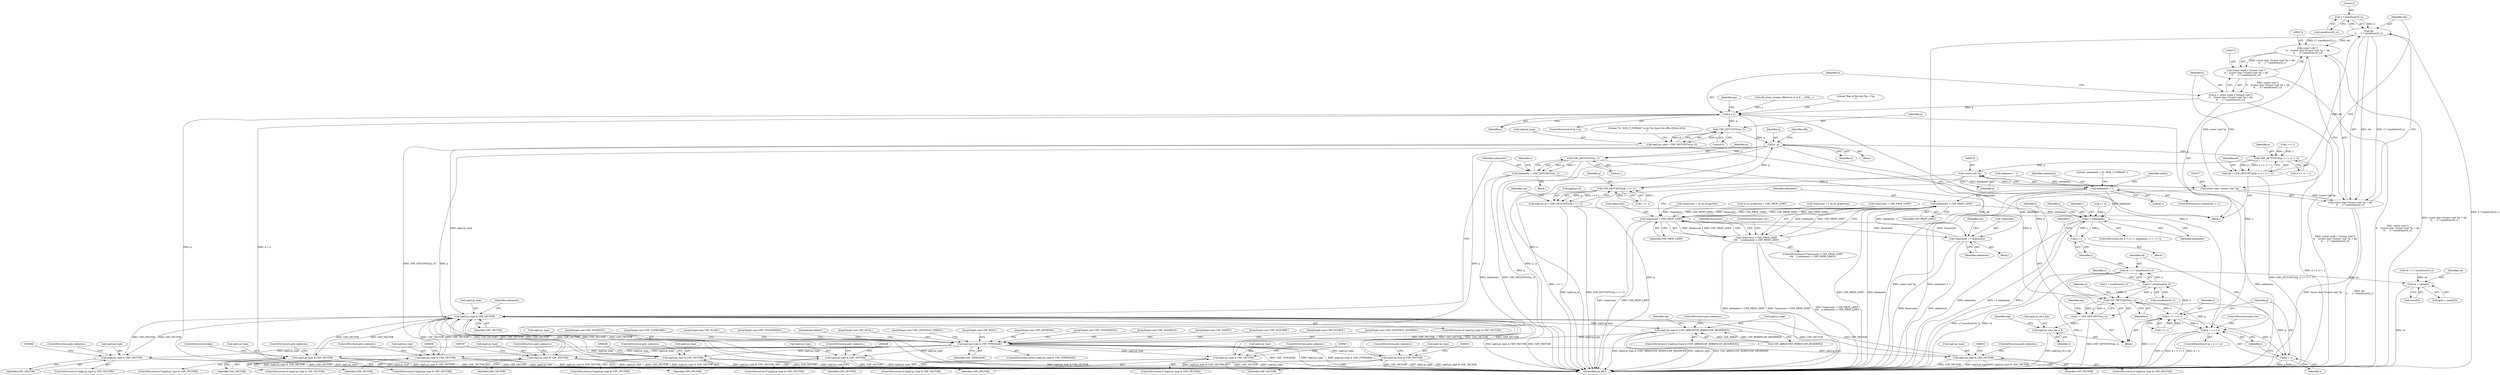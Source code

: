 digraph "0_file_f97486ef5dc3e8735440edc4fc8808c63e1a3ef0@API" {
"1000283" [label="(Call,2 * sizeof(uint32_t))"];
"1000281" [label="(Call,ofs\n\t\t    - 2 * sizeof(uint32_t))"];
"1000273" [label="(Call,(const void *)\n\t\t    ((const char *)(const void *)p + ofs\n\t\t    - 2 * sizeof(uint32_t)))"];
"1000271" [label="(Call,(const uint8_t *)(const void *)\n\t\t    ((const char *)(const void *)p + ofs\n\t\t    - 2 * sizeof(uint32_t)))"];
"1000269" [label="(Call,q = (const uint8_t *)(const void *)\n\t\t    ((const char *)(const void *)p + ofs\n\t\t    - 2 * sizeof(uint32_t)))"];
"1000288" [label="(Call,q > e)"];
"1000316" [label="(Call,CDF_GETUINT32(q, 0))"];
"1000310" [label="(Call,inp[i].pi_type = CDF_GETUINT32(q, 0))"];
"1000342" [label="(Call,inp[i].pi_type & CDF_VECTOR)"];
"1000373" [label="(Call,inp[i].pi_type & (CDF_ARRAY|CDF_BYREF|CDF_RESERVED))"];
"1000386" [label="(Call,inp[i].pi_type & CDF_TYPEMASK)"];
"1000399" [label="(Call,inp[i].pi_type & CDF_VECTOR)"];
"1000429" [label="(Call,inp[i].pi_type & CDF_VECTOR)"];
"1000462" [label="(Call,inp[i].pi_type & CDF_VECTOR)"];
"1000492" [label="(Call,inp[i].pi_type & CDF_VECTOR)"];
"1000524" [label="(Call,inp[i].pi_type & CDF_VECTOR)"];
"1000556" [label="(Call,inp[i].pi_type & CDF_VECTOR)"];
"1000597" [label="(Call,inp[i].pi_type & CDF_VECTOR)"];
"1000778" [label="(Call,inp[i].pi_type & CDF_VECTOR)"];
"1000810" [label="(Call,inp[i].pi_type & CDF_VECTOR)"];
"1000337" [label="(Call,q - p)"];
"1000262" [label="(Call,CDF_GETUINT32(p, (i << 1) + 1))"];
"1000260" [label="(Call,ofs = CDF_GETUINT32(p, (i << 1) + 1))"];
"1000278" [label="(Call,(const void *)p)"];
"1000276" [label="(Call,(const char *)(const void *)p)"];
"1000275" [label="(Call,(const char *)(const void *)p + ofs\n\t\t    - 2 * sizeof(uint32_t))"];
"1000305" [label="(Call,CDF_GETUINT32(p, i << 1))"];
"1000299" [label="(Call,inp[i].pi_id = CDF_GETUINT32(p, i << 1))"];
"1000352" [label="(Call,CDF_GETUINT32(q, 1))"];
"1000350" [label="(Call,nelements = CDF_GETUINT32(q, 1))"];
"1000641" [label="(Call,nelements > 1)"];
"1000658" [label="(Call,nelements > CDF_PROP_LIMIT)"];
"1000654" [label="(Call,*maxcount > CDF_PROP_LIMIT)"];
"1000653" [label="(Call,*maxcount > CDF_PROP_LIMIT\n\t\t\t\t    || nelements > CDF_PROP_LIMIT)"];
"1000662" [label="(Call,*maxcount += nelements)"];
"1000689" [label="(Call,j < nelements)"];
"1000693" [label="(Call,j++)"];
"1000701" [label="(Call,CDF_GETUINT32(q, o))"];
"1000699" [label="(Call,l = CDF_GETUINT32(q, o))"];
"1000704" [label="(Call,inp[i].pi_str.s_len = l)"];
"1000755" [label="(Call,o += l >> 1)"];
"1000761" [label="(Call,q + o >= e)"];
"1000762" [label="(Call,q + o)"];
"1000769" [label="(Call,o * sizeof(uint32_t))"];
"1000767" [label="(Call,o4 = o * sizeof(uint32_t))"];
"1000728" [label="(Call,o4 + sizeof(l))"];
"1000643" [label="(Literal,1)"];
"1000705" [label="(Call,inp[i].pi_str.s_len)"];
"1000177" [label="(Call,sh.sh_properties > CDF_PROP_LIMIT)"];
"1000596" [label="(ControlStructure,if (inp[i].pi_type & CDF_VECTOR))"];
"1000810" [label="(Call,inp[i].pi_type & CDF_VECTOR)"];
"1000764" [label="(Identifier,o)"];
"1000808" [label="(JumpTarget,case CDF_CLIPBOARD:)"];
"1000269" [label="(Call,q = (const uint8_t *)(const void *)\n\t\t    ((const char *)(const void *)p + ofs\n\t\t    - 2 * sizeof(uint32_t)))"];
"1000498" [label="(Identifier,CDF_VECTOR)"];
"1000603" [label="(Identifier,CDF_VECTOR)"];
"1000762" [label="(Call,q + o)"];
"1000769" [label="(Call,o * sizeof(uint32_t))"];
"1000435" [label="(Identifier,CDF_VECTOR)"];
"1000321" [label="(Literal,\"%\" SIZE_T_FORMAT \"u) id=%x type=%x offs=0x%tx,0x%x\n\")"];
"1000809" [label="(ControlStructure,if (inp[i].pi_type & CDF_VECTOR))"];
"1000660" [label="(Identifier,CDF_PROP_LIMIT)"];
"1000763" [label="(Identifier,q)"];
"1000284" [label="(Literal,2)"];
"1000756" [label="(Identifier,o)"];
"1000554" [label="(JumpTarget,case CDF_FLOAT:)"];
"1000728" [label="(Call,o4 + sizeof(l))"];
"1000659" [label="(Identifier,nelements)"];
"1000761" [label="(Call,q + o >= e)"];
"1000839" [label="(MethodReturn,RET)"];
"1000262" [label="(Call,CDF_GETUINT32(p, (i << 1) + 1))"];
"1000348" [label="(Identifier,CDF_VECTOR)"];
"1000283" [label="(Call,2 * sizeof(uint32_t))"];
"1000524" [label="(Call,inp[i].pi_type & CDF_VECTOR)"];
"1000491" [label="(ControlStructure,if (inp[i].pi_type & CDF_VECTOR))"];
"1000690" [label="(Identifier,j)"];
"1000463" [label="(Call,inp[i].pi_type)"];
"1000499" [label="(ControlStructure,goto unknown;)"];
"1000522" [label="(JumpTarget,case CDF_UNSIGNED64:)"];
"1000278" [label="(Call,(const void *)p)"];
"1000767" [label="(Call,o4 = o * sizeof(uint32_t))"];
"1000661" [label="(ControlStructure,goto out;)"];
"1000289" [label="(Identifier,q)"];
"1000641" [label="(Call,nelements > 1)"];
"1000771" [label="(Call,sizeof(uint32_t))"];
"1000768" [label="(Identifier,o4)"];
"1000305" [label="(Call,CDF_GETUINT32(p, i << 1))"];
"1000777" [label="(ControlStructure,if (inp[i].pi_type & CDF_VECTOR))"];
"1000337" [label="(Call,q - p)"];
"1000730" [label="(Call,sizeof(l))"];
"1000317" [label="(Identifier,q)"];
"1000604" [label="(ControlStructure,goto unknown;)"];
"1000356" [label="(Identifier,o)"];
"1000760" [label="(ControlStructure,if (q + o >= e))"];
"1000530" [label="(Identifier,CDF_VECTOR)"];
"1000271" [label="(Call,(const uint8_t *)(const void *)\n\t\t    ((const char *)(const void *)p + ofs\n\t\t    - 2 * sizeof(uint32_t)))"];
"1000316" [label="(Call,CDF_GETUINT32(q, 0))"];
"1000311" [label="(Call,inp[i].pi_type)"];
"1000343" [label="(Call,inp[i].pi_type)"];
"1000819" [label="(JumpTarget,default:)"];
"1000275" [label="(Call,(const char *)(const void *)p + ofs\n\t\t    - 2 * sizeof(uint32_t))"];
"1000394" [label="(JumpTarget,case CDF_NULL:)"];
"1000310" [label="(Call,inp[i].pi_type = CDF_GETUINT32(q, 0))"];
"1000280" [label="(Identifier,p)"];
"1000665" [label="(Identifier,nelements)"];
"1000755" [label="(Call,o += l >> 1)"];
"1000757" [label="(Call,l >> 1)"];
"1000712" [label="(Identifier,l)"];
"1000398" [label="(ControlStructure,if (inp[i].pi_type & CDF_VECTOR))"];
"1000642" [label="(Identifier,nelements)"];
"1000703" [label="(Identifier,o)"];
"1000638" [label="(JumpTarget,case CDF_LENGTH32_STRING:)"];
"1000313" [label="(Identifier,inp)"];
"1000766" [label="(ControlStructure,goto out;)"];
"1000203" [label="(Call,*maxcount += sh.sh_properties)"];
"1000352" [label="(Call,CDF_GETUINT32(q, 1))"];
"1000287" [label="(ControlStructure,if (q > e))"];
"1000555" [label="(ControlStructure,if (inp[i].pi_type & CDF_VECTOR))"];
"1000429" [label="(Call,inp[i].pi_type & CDF_VECTOR)"];
"1000264" [label="(Call,(i << 1) + 1)"];
"1000692" [label="(Block,)"];
"1000462" [label="(Call,inp[i].pi_type & CDF_VECTOR)"];
"1000459" [label="(JumpTarget,case CDF_BOOL:)"];
"1000261" [label="(Identifier,ofs)"];
"1000469" [label="(ControlStructure,goto unknown;)"];
"1000406" [label="(ControlStructure,goto unknown;)"];
"1000818" [label="(ControlStructure,break;)"];
"1000302" [label="(Identifier,inp)"];
"1000490" [label="(JumpTarget,case CDF_SIGNED64:)"];
"1000644" [label="(Block,)"];
"1000770" [label="(Identifier,o)"];
"1000774" [label="(Identifier,i)"];
"1000784" [label="(Identifier,CDF_VECTOR)"];
"1000430" [label="(Call,inp[i].pi_type)"];
"1000285" [label="(Call,sizeof(uint32_t))"];
"1000238" [label="(Call,cdf_check_stream_offset(sst, h, e, 0, __LINE__))"];
"1000708" [label="(Identifier,inp)"];
"1000460" [label="(JumpTarget,case CDF_UNSIGNED32:)"];
"1000779" [label="(Call,inp[i].pi_type)"];
"1000389" [label="(Identifier,inp)"];
"1000392" [label="(Identifier,CDF_TYPEMASK)"];
"1000260" [label="(Call,ofs = CDF_GETUINT32(p, (i << 1) + 1))"];
"1000273" [label="(Call,(const void *)\n\t\t    ((const char *)(const void *)p + ofs\n\t\t    - 2 * sizeof(uint32_t)))"];
"1000397" [label="(JumpTarget,case CDF_SIGNED16:)"];
"1000689" [label="(Call,j < nelements)"];
"1000288" [label="(Call,q > e)"];
"1000686" [label="(Call,j = 0)"];
"1000395" [label="(JumpTarget,case CDF_EMPTY:)"];
"1000307" [label="(Call,i << 1)"];
"1000318" [label="(Literal,0)"];
"1000683" [label="(Literal,\"nelements = %\" SIZE_T_FORMAT \"u\n\")"];
"1000563" [label="(ControlStructure,goto unknown;)"];
"1000658" [label="(Call,nelements > CDF_PROP_LIMIT)"];
"1000662" [label="(Call,*maxcount += nelements)"];
"1000693" [label="(Call,j++)"];
"1000270" [label="(Identifier,q)"];
"1000493" [label="(Call,inp[i].pi_type)"];
"1000647" [label="(Identifier,nelem)"];
"1000385" [label="(ControlStructure,switch (inp[i].pi_type & CDF_TYPEMASK))"];
"1000198" [label="(Call,*maxcount > CDF_PROP_LIMIT)"];
"1000657" [label="(Identifier,CDF_PROP_LIMIT)"];
"1000776" [label="(JumpTarget,case CDF_FILETIME:)"];
"1000379" [label="(Call,CDF_ARRAY|CDF_BYREF|CDF_RESERVED)"];
"1000400" [label="(Call,inp[i].pi_type)"];
"1000306" [label="(Identifier,p)"];
"1000664" [label="(Identifier,maxcount)"];
"1000595" [label="(JumpTarget,case CDF_DOUBLE:)"];
"1000704" [label="(Call,inp[i].pi_str.s_len = l)"];
"1000366" [label="(Call,o4 = o * sizeof(uint32_t))"];
"1000785" [label="(ControlStructure,goto unknown;)"];
"1000652" [label="(ControlStructure,if (*maxcount > CDF_PROP_LIMIT\n\t\t\t\t    || nelements > CDF_PROP_LIMIT))"];
"1000668" [label="(Identifier,inp)"];
"1000339" [label="(Identifier,p)"];
"1000640" [label="(ControlStructure,if (nelements > 1))"];
"1000523" [label="(ControlStructure,if (inp[i].pi_type & CDF_VECTOR))"];
"1000368" [label="(Call,o * sizeof(uint32_t))"];
"1000717" [label="(Identifier,inp)"];
"1000492" [label="(Call,inp[i].pi_type & CDF_VECTOR)"];
"1000778" [label="(Call,inp[i].pi_type & CDF_VECTOR)"];
"1000351" [label="(Identifier,nelements)"];
"1000265" [label="(Call,i << 1)"];
"1000556" [label="(Call,inp[i].pi_type & CDF_VECTOR)"];
"1000360" [label="(Call,nelements = 1)"];
"1000341" [label="(ControlStructure,if (inp[i].pi_type & CDF_VECTOR))"];
"1000384" [label="(ControlStructure,goto unknown;)"];
"1000350" [label="(Call,nelements = CDF_GETUINT32(q, 1))"];
"1000697" [label="(Block,)"];
"1000639" [label="(JumpTarget,case CDF_LENGTH32_WSTRING:)"];
"1000399" [label="(Call,inp[i].pi_type & CDF_VECTOR)"];
"1000258" [label="(Block,)"];
"1000290" [label="(Identifier,e)"];
"1000701" [label="(Call,CDF_GETUINT32(q, o))"];
"1000349" [label="(Block,)"];
"1000300" [label="(Call,inp[i].pi_id)"];
"1000653" [label="(Call,*maxcount > CDF_PROP_LIMIT\n\t\t\t\t    || nelements > CDF_PROP_LIMIT)"];
"1000531" [label="(ControlStructure,goto unknown;)"];
"1000281" [label="(Call,ofs\n\t\t    - 2 * sizeof(uint32_t))"];
"1000729" [label="(Identifier,o4)"];
"1000655" [label="(Call,*maxcount)"];
"1000428" [label="(ControlStructure,if (inp[i].pi_type & CDF_VECTOR))"];
"1000276" [label="(Call,(const char *)(const void *)p)"];
"1000597" [label="(Call,inp[i].pi_type & CDF_VECTOR)"];
"1000299" [label="(Call,inp[i].pi_id = CDF_GETUINT32(p, i << 1))"];
"1000373" [label="(Call,inp[i].pi_type & (CDF_ARRAY|CDF_BYREF|CDF_RESERVED))"];
"1000726" [label="(Call,q[o4 + sizeof(l)])"];
"1000436" [label="(ControlStructure,goto unknown;)"];
"1000525" [label="(Call,inp[i].pi_type)"];
"1000598" [label="(Call,inp[i].pi_type)"];
"1000685" [label="(ControlStructure,for (j = 0; j < nelements; j++, i++))"];
"1000263" [label="(Identifier,p)"];
"1000562" [label="(Identifier,CDF_VECTOR)"];
"1000654" [label="(Call,*maxcount > CDF_PROP_LIMIT)"];
"1000387" [label="(Call,inp[i].pi_type)"];
"1000336" [label="(Block,)"];
"1000386" [label="(Call,inp[i].pi_type & CDF_TYPEMASK)"];
"1000765" [label="(Identifier,e)"];
"1000361" [label="(Identifier,nelements)"];
"1000461" [label="(ControlStructure,if (inp[i].pi_type & CDF_VECTOR))"];
"1000354" [label="(Literal,1)"];
"1000294" [label="(Literal,\"Ran of the end %p > %p\n\")"];
"1000427" [label="(JumpTarget,case CDF_SIGNED32:)"];
"1000468" [label="(Identifier,CDF_VECTOR)"];
"1000811" [label="(Call,inp[i].pi_type)"];
"1000342" [label="(Call,inp[i].pi_type & CDF_VECTOR)"];
"1000338" [label="(Identifier,q)"];
"1000557" [label="(Call,inp[i].pi_type)"];
"1000816" [label="(Identifier,CDF_VECTOR)"];
"1000663" [label="(Call,*maxcount)"];
"1000372" [label="(ControlStructure,if (inp[i].pi_type & (CDF_ARRAY|CDF_BYREF|CDF_RESERVED)))"];
"1000374" [label="(Call,inp[i].pi_type)"];
"1000691" [label="(Identifier,nelements)"];
"1000817" [label="(ControlStructure,goto unknown;)"];
"1000340" [label="(Identifier,offs)"];
"1000700" [label="(Identifier,l)"];
"1000694" [label="(Identifier,j)"];
"1000282" [label="(Identifier,ofs)"];
"1000353" [label="(Identifier,q)"];
"1000699" [label="(Call,l = CDF_GETUINT32(q, o))"];
"1000405" [label="(Identifier,CDF_VECTOR)"];
"1000696" [label="(Identifier,i)"];
"1000702" [label="(Identifier,q)"];
"1000211" [label="(Call,*maxcount = sh.sh_properties)"];
"1000283" -> "1000281"  [label="AST: "];
"1000283" -> "1000285"  [label="CFG: "];
"1000284" -> "1000283"  [label="AST: "];
"1000285" -> "1000283"  [label="AST: "];
"1000281" -> "1000283"  [label="CFG: "];
"1000283" -> "1000281"  [label="DDG: 2"];
"1000281" -> "1000275"  [label="AST: "];
"1000282" -> "1000281"  [label="AST: "];
"1000275" -> "1000281"  [label="CFG: "];
"1000281" -> "1000839"  [label="DDG: ofs"];
"1000281" -> "1000839"  [label="DDG: 2 * sizeof(uint32_t)"];
"1000281" -> "1000273"  [label="DDG: ofs"];
"1000281" -> "1000273"  [label="DDG: 2 * sizeof(uint32_t)"];
"1000281" -> "1000275"  [label="DDG: ofs"];
"1000281" -> "1000275"  [label="DDG: 2 * sizeof(uint32_t)"];
"1000260" -> "1000281"  [label="DDG: ofs"];
"1000273" -> "1000271"  [label="AST: "];
"1000273" -> "1000275"  [label="CFG: "];
"1000274" -> "1000273"  [label="AST: "];
"1000275" -> "1000273"  [label="AST: "];
"1000271" -> "1000273"  [label="CFG: "];
"1000273" -> "1000839"  [label="DDG: (const char *)(const void *)p + ofs\n\t\t    - 2 * sizeof(uint32_t)"];
"1000273" -> "1000271"  [label="DDG: (const char *)(const void *)p + ofs\n\t\t    - 2 * sizeof(uint32_t)"];
"1000276" -> "1000273"  [label="DDG: (const void *)p"];
"1000271" -> "1000269"  [label="AST: "];
"1000272" -> "1000271"  [label="AST: "];
"1000269" -> "1000271"  [label="CFG: "];
"1000271" -> "1000839"  [label="DDG: (const void *)\n\t\t    ((const char *)(const void *)p + ofs\n\t\t    - 2 * sizeof(uint32_t))"];
"1000271" -> "1000269"  [label="DDG: (const void *)\n\t\t    ((const char *)(const void *)p + ofs\n\t\t    - 2 * sizeof(uint32_t))"];
"1000269" -> "1000258"  [label="AST: "];
"1000270" -> "1000269"  [label="AST: "];
"1000289" -> "1000269"  [label="CFG: "];
"1000269" -> "1000839"  [label="DDG: (const uint8_t *)(const void *)\n\t\t    ((const char *)(const void *)p + ofs\n\t\t    - 2 * sizeof(uint32_t))"];
"1000269" -> "1000288"  [label="DDG: q"];
"1000288" -> "1000287"  [label="AST: "];
"1000288" -> "1000290"  [label="CFG: "];
"1000289" -> "1000288"  [label="AST: "];
"1000290" -> "1000288"  [label="AST: "];
"1000294" -> "1000288"  [label="CFG: "];
"1000302" -> "1000288"  [label="CFG: "];
"1000288" -> "1000839"  [label="DDG: e"];
"1000288" -> "1000839"  [label="DDG: q"];
"1000288" -> "1000839"  [label="DDG: q > e"];
"1000761" -> "1000288"  [label="DDG: e"];
"1000238" -> "1000288"  [label="DDG: e"];
"1000288" -> "1000316"  [label="DDG: q"];
"1000288" -> "1000761"  [label="DDG: e"];
"1000316" -> "1000310"  [label="AST: "];
"1000316" -> "1000318"  [label="CFG: "];
"1000317" -> "1000316"  [label="AST: "];
"1000318" -> "1000316"  [label="AST: "];
"1000310" -> "1000316"  [label="CFG: "];
"1000316" -> "1000310"  [label="DDG: q"];
"1000316" -> "1000310"  [label="DDG: 0"];
"1000316" -> "1000337"  [label="DDG: q"];
"1000310" -> "1000258"  [label="AST: "];
"1000311" -> "1000310"  [label="AST: "];
"1000321" -> "1000310"  [label="CFG: "];
"1000310" -> "1000839"  [label="DDG: CDF_GETUINT32(q, 0)"];
"1000310" -> "1000342"  [label="DDG: inp[i].pi_type"];
"1000342" -> "1000341"  [label="AST: "];
"1000342" -> "1000348"  [label="CFG: "];
"1000343" -> "1000342"  [label="AST: "];
"1000348" -> "1000342"  [label="AST: "];
"1000351" -> "1000342"  [label="CFG: "];
"1000361" -> "1000342"  [label="CFG: "];
"1000342" -> "1000839"  [label="DDG: CDF_VECTOR"];
"1000342" -> "1000839"  [label="DDG: inp[i].pi_type & CDF_VECTOR"];
"1000810" -> "1000342"  [label="DDG: CDF_VECTOR"];
"1000399" -> "1000342"  [label="DDG: CDF_VECTOR"];
"1000556" -> "1000342"  [label="DDG: CDF_VECTOR"];
"1000492" -> "1000342"  [label="DDG: CDF_VECTOR"];
"1000462" -> "1000342"  [label="DDG: CDF_VECTOR"];
"1000778" -> "1000342"  [label="DDG: CDF_VECTOR"];
"1000524" -> "1000342"  [label="DDG: CDF_VECTOR"];
"1000429" -> "1000342"  [label="DDG: CDF_VECTOR"];
"1000597" -> "1000342"  [label="DDG: CDF_VECTOR"];
"1000342" -> "1000373"  [label="DDG: inp[i].pi_type"];
"1000342" -> "1000399"  [label="DDG: CDF_VECTOR"];
"1000342" -> "1000429"  [label="DDG: CDF_VECTOR"];
"1000342" -> "1000462"  [label="DDG: CDF_VECTOR"];
"1000342" -> "1000492"  [label="DDG: CDF_VECTOR"];
"1000342" -> "1000524"  [label="DDG: CDF_VECTOR"];
"1000342" -> "1000556"  [label="DDG: CDF_VECTOR"];
"1000342" -> "1000597"  [label="DDG: CDF_VECTOR"];
"1000342" -> "1000778"  [label="DDG: CDF_VECTOR"];
"1000342" -> "1000810"  [label="DDG: CDF_VECTOR"];
"1000373" -> "1000372"  [label="AST: "];
"1000373" -> "1000379"  [label="CFG: "];
"1000374" -> "1000373"  [label="AST: "];
"1000379" -> "1000373"  [label="AST: "];
"1000384" -> "1000373"  [label="CFG: "];
"1000389" -> "1000373"  [label="CFG: "];
"1000373" -> "1000839"  [label="DDG: CDF_ARRAY|CDF_BYREF|CDF_RESERVED"];
"1000373" -> "1000839"  [label="DDG: inp[i].pi_type & (CDF_ARRAY|CDF_BYREF|CDF_RESERVED)"];
"1000373" -> "1000839"  [label="DDG: inp[i].pi_type"];
"1000379" -> "1000373"  [label="DDG: CDF_ARRAY"];
"1000379" -> "1000373"  [label="DDG: CDF_BYREF|CDF_RESERVED"];
"1000373" -> "1000386"  [label="DDG: inp[i].pi_type"];
"1000386" -> "1000385"  [label="AST: "];
"1000386" -> "1000392"  [label="CFG: "];
"1000387" -> "1000386"  [label="AST: "];
"1000392" -> "1000386"  [label="AST: "];
"1000394" -> "1000386"  [label="CFG: "];
"1000395" -> "1000386"  [label="CFG: "];
"1000397" -> "1000386"  [label="CFG: "];
"1000427" -> "1000386"  [label="CFG: "];
"1000459" -> "1000386"  [label="CFG: "];
"1000460" -> "1000386"  [label="CFG: "];
"1000490" -> "1000386"  [label="CFG: "];
"1000522" -> "1000386"  [label="CFG: "];
"1000554" -> "1000386"  [label="CFG: "];
"1000595" -> "1000386"  [label="CFG: "];
"1000638" -> "1000386"  [label="CFG: "];
"1000639" -> "1000386"  [label="CFG: "];
"1000776" -> "1000386"  [label="CFG: "];
"1000808" -> "1000386"  [label="CFG: "];
"1000819" -> "1000386"  [label="CFG: "];
"1000386" -> "1000839"  [label="DDG: CDF_TYPEMASK"];
"1000386" -> "1000839"  [label="DDG: inp[i].pi_type"];
"1000386" -> "1000839"  [label="DDG: inp[i].pi_type & CDF_TYPEMASK"];
"1000386" -> "1000399"  [label="DDG: inp[i].pi_type"];
"1000386" -> "1000429"  [label="DDG: inp[i].pi_type"];
"1000386" -> "1000462"  [label="DDG: inp[i].pi_type"];
"1000386" -> "1000492"  [label="DDG: inp[i].pi_type"];
"1000386" -> "1000524"  [label="DDG: inp[i].pi_type"];
"1000386" -> "1000556"  [label="DDG: inp[i].pi_type"];
"1000386" -> "1000597"  [label="DDG: inp[i].pi_type"];
"1000386" -> "1000778"  [label="DDG: inp[i].pi_type"];
"1000386" -> "1000810"  [label="DDG: inp[i].pi_type"];
"1000399" -> "1000398"  [label="AST: "];
"1000399" -> "1000405"  [label="CFG: "];
"1000400" -> "1000399"  [label="AST: "];
"1000405" -> "1000399"  [label="AST: "];
"1000406" -> "1000399"  [label="CFG: "];
"1000408" -> "1000399"  [label="CFG: "];
"1000399" -> "1000839"  [label="DDG: CDF_VECTOR"];
"1000399" -> "1000839"  [label="DDG: inp[i].pi_type"];
"1000399" -> "1000839"  [label="DDG: inp[i].pi_type & CDF_VECTOR"];
"1000429" -> "1000428"  [label="AST: "];
"1000429" -> "1000435"  [label="CFG: "];
"1000430" -> "1000429"  [label="AST: "];
"1000435" -> "1000429"  [label="AST: "];
"1000436" -> "1000429"  [label="CFG: "];
"1000438" -> "1000429"  [label="CFG: "];
"1000429" -> "1000839"  [label="DDG: CDF_VECTOR"];
"1000429" -> "1000839"  [label="DDG: inp[i].pi_type"];
"1000429" -> "1000839"  [label="DDG: inp[i].pi_type & CDF_VECTOR"];
"1000462" -> "1000461"  [label="AST: "];
"1000462" -> "1000468"  [label="CFG: "];
"1000463" -> "1000462"  [label="AST: "];
"1000468" -> "1000462"  [label="AST: "];
"1000469" -> "1000462"  [label="CFG: "];
"1000471" -> "1000462"  [label="CFG: "];
"1000462" -> "1000839"  [label="DDG: CDF_VECTOR"];
"1000462" -> "1000839"  [label="DDG: inp[i].pi_type"];
"1000462" -> "1000839"  [label="DDG: inp[i].pi_type & CDF_VECTOR"];
"1000492" -> "1000491"  [label="AST: "];
"1000492" -> "1000498"  [label="CFG: "];
"1000493" -> "1000492"  [label="AST: "];
"1000498" -> "1000492"  [label="AST: "];
"1000499" -> "1000492"  [label="CFG: "];
"1000501" -> "1000492"  [label="CFG: "];
"1000492" -> "1000839"  [label="DDG: CDF_VECTOR"];
"1000492" -> "1000839"  [label="DDG: inp[i].pi_type"];
"1000492" -> "1000839"  [label="DDG: inp[i].pi_type & CDF_VECTOR"];
"1000524" -> "1000523"  [label="AST: "];
"1000524" -> "1000530"  [label="CFG: "];
"1000525" -> "1000524"  [label="AST: "];
"1000530" -> "1000524"  [label="AST: "];
"1000531" -> "1000524"  [label="CFG: "];
"1000533" -> "1000524"  [label="CFG: "];
"1000524" -> "1000839"  [label="DDG: inp[i].pi_type"];
"1000524" -> "1000839"  [label="DDG: inp[i].pi_type & CDF_VECTOR"];
"1000524" -> "1000839"  [label="DDG: CDF_VECTOR"];
"1000556" -> "1000555"  [label="AST: "];
"1000556" -> "1000562"  [label="CFG: "];
"1000557" -> "1000556"  [label="AST: "];
"1000562" -> "1000556"  [label="AST: "];
"1000563" -> "1000556"  [label="CFG: "];
"1000565" -> "1000556"  [label="CFG: "];
"1000556" -> "1000839"  [label="DDG: CDF_VECTOR"];
"1000556" -> "1000839"  [label="DDG: inp[i].pi_type"];
"1000556" -> "1000839"  [label="DDG: inp[i].pi_type & CDF_VECTOR"];
"1000597" -> "1000596"  [label="AST: "];
"1000597" -> "1000603"  [label="CFG: "];
"1000598" -> "1000597"  [label="AST: "];
"1000603" -> "1000597"  [label="AST: "];
"1000604" -> "1000597"  [label="CFG: "];
"1000606" -> "1000597"  [label="CFG: "];
"1000597" -> "1000839"  [label="DDG: inp[i].pi_type"];
"1000597" -> "1000839"  [label="DDG: inp[i].pi_type & CDF_VECTOR"];
"1000597" -> "1000839"  [label="DDG: CDF_VECTOR"];
"1000778" -> "1000777"  [label="AST: "];
"1000778" -> "1000784"  [label="CFG: "];
"1000779" -> "1000778"  [label="AST: "];
"1000784" -> "1000778"  [label="AST: "];
"1000785" -> "1000778"  [label="CFG: "];
"1000787" -> "1000778"  [label="CFG: "];
"1000778" -> "1000839"  [label="DDG: CDF_VECTOR"];
"1000778" -> "1000839"  [label="DDG: inp[i].pi_type & CDF_VECTOR"];
"1000778" -> "1000839"  [label="DDG: inp[i].pi_type"];
"1000810" -> "1000809"  [label="AST: "];
"1000810" -> "1000816"  [label="CFG: "];
"1000811" -> "1000810"  [label="AST: "];
"1000816" -> "1000810"  [label="AST: "];
"1000817" -> "1000810"  [label="CFG: "];
"1000818" -> "1000810"  [label="CFG: "];
"1000810" -> "1000839"  [label="DDG: inp[i].pi_type & CDF_VECTOR"];
"1000810" -> "1000839"  [label="DDG: CDF_VECTOR"];
"1000810" -> "1000839"  [label="DDG: inp[i].pi_type"];
"1000337" -> "1000336"  [label="AST: "];
"1000337" -> "1000339"  [label="CFG: "];
"1000338" -> "1000337"  [label="AST: "];
"1000339" -> "1000337"  [label="AST: "];
"1000340" -> "1000337"  [label="CFG: "];
"1000337" -> "1000839"  [label="DDG: p"];
"1000337" -> "1000839"  [label="DDG: q"];
"1000337" -> "1000839"  [label="DDG: q - p"];
"1000337" -> "1000262"  [label="DDG: p"];
"1000305" -> "1000337"  [label="DDG: p"];
"1000337" -> "1000352"  [label="DDG: q"];
"1000337" -> "1000701"  [label="DDG: q"];
"1000262" -> "1000260"  [label="AST: "];
"1000262" -> "1000264"  [label="CFG: "];
"1000263" -> "1000262"  [label="AST: "];
"1000264" -> "1000262"  [label="AST: "];
"1000260" -> "1000262"  [label="CFG: "];
"1000262" -> "1000839"  [label="DDG: (i << 1) + 1"];
"1000262" -> "1000260"  [label="DDG: p"];
"1000262" -> "1000260"  [label="DDG: (i << 1) + 1"];
"1000265" -> "1000262"  [label="DDG: i"];
"1000265" -> "1000262"  [label="DDG: 1"];
"1000262" -> "1000278"  [label="DDG: p"];
"1000260" -> "1000258"  [label="AST: "];
"1000261" -> "1000260"  [label="AST: "];
"1000270" -> "1000260"  [label="CFG: "];
"1000260" -> "1000839"  [label="DDG: CDF_GETUINT32(p, (i << 1) + 1)"];
"1000278" -> "1000276"  [label="AST: "];
"1000278" -> "1000280"  [label="CFG: "];
"1000279" -> "1000278"  [label="AST: "];
"1000280" -> "1000278"  [label="AST: "];
"1000276" -> "1000278"  [label="CFG: "];
"1000278" -> "1000839"  [label="DDG: p"];
"1000278" -> "1000276"  [label="DDG: p"];
"1000278" -> "1000305"  [label="DDG: p"];
"1000276" -> "1000275"  [label="AST: "];
"1000277" -> "1000276"  [label="AST: "];
"1000282" -> "1000276"  [label="CFG: "];
"1000276" -> "1000839"  [label="DDG: (const void *)p"];
"1000276" -> "1000275"  [label="DDG: (const void *)p"];
"1000275" -> "1000839"  [label="DDG: (const char *)(const void *)p"];
"1000275" -> "1000839"  [label="DDG: ofs\n\t\t    - 2 * sizeof(uint32_t)"];
"1000305" -> "1000299"  [label="AST: "];
"1000305" -> "1000307"  [label="CFG: "];
"1000306" -> "1000305"  [label="AST: "];
"1000307" -> "1000305"  [label="AST: "];
"1000299" -> "1000305"  [label="CFG: "];
"1000305" -> "1000839"  [label="DDG: i << 1"];
"1000305" -> "1000299"  [label="DDG: p"];
"1000305" -> "1000299"  [label="DDG: i << 1"];
"1000307" -> "1000305"  [label="DDG: i"];
"1000307" -> "1000305"  [label="DDG: 1"];
"1000299" -> "1000258"  [label="AST: "];
"1000300" -> "1000299"  [label="AST: "];
"1000313" -> "1000299"  [label="CFG: "];
"1000299" -> "1000839"  [label="DDG: CDF_GETUINT32(p, i << 1)"];
"1000299" -> "1000839"  [label="DDG: inp[i].pi_id"];
"1000352" -> "1000350"  [label="AST: "];
"1000352" -> "1000354"  [label="CFG: "];
"1000353" -> "1000352"  [label="AST: "];
"1000354" -> "1000352"  [label="AST: "];
"1000350" -> "1000352"  [label="CFG: "];
"1000352" -> "1000839"  [label="DDG: q"];
"1000352" -> "1000350"  [label="DDG: q"];
"1000352" -> "1000350"  [label="DDG: 1"];
"1000352" -> "1000701"  [label="DDG: q"];
"1000350" -> "1000349"  [label="AST: "];
"1000351" -> "1000350"  [label="AST: "];
"1000356" -> "1000350"  [label="CFG: "];
"1000350" -> "1000839"  [label="DDG: nelements"];
"1000350" -> "1000839"  [label="DDG: CDF_GETUINT32(q, 1)"];
"1000350" -> "1000641"  [label="DDG: nelements"];
"1000641" -> "1000640"  [label="AST: "];
"1000641" -> "1000643"  [label="CFG: "];
"1000642" -> "1000641"  [label="AST: "];
"1000643" -> "1000641"  [label="AST: "];
"1000647" -> "1000641"  [label="CFG: "];
"1000683" -> "1000641"  [label="CFG: "];
"1000641" -> "1000839"  [label="DDG: nelements > 1"];
"1000641" -> "1000839"  [label="DDG: nelements"];
"1000360" -> "1000641"  [label="DDG: nelements"];
"1000641" -> "1000658"  [label="DDG: nelements"];
"1000641" -> "1000662"  [label="DDG: nelements"];
"1000641" -> "1000689"  [label="DDG: nelements"];
"1000658" -> "1000653"  [label="AST: "];
"1000658" -> "1000660"  [label="CFG: "];
"1000659" -> "1000658"  [label="AST: "];
"1000660" -> "1000658"  [label="AST: "];
"1000653" -> "1000658"  [label="CFG: "];
"1000658" -> "1000839"  [label="DDG: CDF_PROP_LIMIT"];
"1000658" -> "1000839"  [label="DDG: nelements"];
"1000658" -> "1000654"  [label="DDG: CDF_PROP_LIMIT"];
"1000658" -> "1000653"  [label="DDG: nelements"];
"1000658" -> "1000653"  [label="DDG: CDF_PROP_LIMIT"];
"1000654" -> "1000658"  [label="DDG: CDF_PROP_LIMIT"];
"1000658" -> "1000662"  [label="DDG: nelements"];
"1000658" -> "1000689"  [label="DDG: nelements"];
"1000654" -> "1000653"  [label="AST: "];
"1000654" -> "1000657"  [label="CFG: "];
"1000655" -> "1000654"  [label="AST: "];
"1000657" -> "1000654"  [label="AST: "];
"1000659" -> "1000654"  [label="CFG: "];
"1000653" -> "1000654"  [label="CFG: "];
"1000654" -> "1000839"  [label="DDG: *maxcount"];
"1000654" -> "1000839"  [label="DDG: CDF_PROP_LIMIT"];
"1000654" -> "1000653"  [label="DDG: *maxcount"];
"1000654" -> "1000653"  [label="DDG: CDF_PROP_LIMIT"];
"1000662" -> "1000654"  [label="DDG: *maxcount"];
"1000211" -> "1000654"  [label="DDG: *maxcount"];
"1000203" -> "1000654"  [label="DDG: *maxcount"];
"1000198" -> "1000654"  [label="DDG: CDF_PROP_LIMIT"];
"1000177" -> "1000654"  [label="DDG: CDF_PROP_LIMIT"];
"1000654" -> "1000662"  [label="DDG: *maxcount"];
"1000653" -> "1000652"  [label="AST: "];
"1000661" -> "1000653"  [label="CFG: "];
"1000664" -> "1000653"  [label="CFG: "];
"1000653" -> "1000839"  [label="DDG: *maxcount > CDF_PROP_LIMIT\n\t\t\t\t    || nelements > CDF_PROP_LIMIT"];
"1000653" -> "1000839"  [label="DDG: nelements > CDF_PROP_LIMIT"];
"1000653" -> "1000839"  [label="DDG: *maxcount > CDF_PROP_LIMIT"];
"1000662" -> "1000644"  [label="AST: "];
"1000662" -> "1000665"  [label="CFG: "];
"1000663" -> "1000662"  [label="AST: "];
"1000665" -> "1000662"  [label="AST: "];
"1000668" -> "1000662"  [label="CFG: "];
"1000662" -> "1000839"  [label="DDG: *maxcount"];
"1000662" -> "1000839"  [label="DDG: nelements"];
"1000689" -> "1000685"  [label="AST: "];
"1000689" -> "1000691"  [label="CFG: "];
"1000690" -> "1000689"  [label="AST: "];
"1000691" -> "1000689"  [label="AST: "];
"1000700" -> "1000689"  [label="CFG: "];
"1000774" -> "1000689"  [label="CFG: "];
"1000689" -> "1000839"  [label="DDG: j < nelements"];
"1000689" -> "1000839"  [label="DDG: j"];
"1000689" -> "1000839"  [label="DDG: nelements"];
"1000686" -> "1000689"  [label="DDG: j"];
"1000693" -> "1000689"  [label="DDG: j"];
"1000689" -> "1000693"  [label="DDG: j"];
"1000693" -> "1000692"  [label="AST: "];
"1000693" -> "1000694"  [label="CFG: "];
"1000694" -> "1000693"  [label="AST: "];
"1000696" -> "1000693"  [label="CFG: "];
"1000701" -> "1000699"  [label="AST: "];
"1000701" -> "1000703"  [label="CFG: "];
"1000702" -> "1000701"  [label="AST: "];
"1000703" -> "1000701"  [label="AST: "];
"1000699" -> "1000701"  [label="CFG: "];
"1000701" -> "1000699"  [label="DDG: q"];
"1000701" -> "1000699"  [label="DDG: o"];
"1000368" -> "1000701"  [label="DDG: o"];
"1000769" -> "1000701"  [label="DDG: o"];
"1000701" -> "1000755"  [label="DDG: o"];
"1000701" -> "1000761"  [label="DDG: q"];
"1000701" -> "1000762"  [label="DDG: q"];
"1000699" -> "1000697"  [label="AST: "];
"1000700" -> "1000699"  [label="AST: "];
"1000708" -> "1000699"  [label="CFG: "];
"1000699" -> "1000839"  [label="DDG: CDF_GETUINT32(q, o)"];
"1000699" -> "1000704"  [label="DDG: l"];
"1000704" -> "1000697"  [label="AST: "];
"1000704" -> "1000712"  [label="CFG: "];
"1000705" -> "1000704"  [label="AST: "];
"1000712" -> "1000704"  [label="AST: "];
"1000717" -> "1000704"  [label="CFG: "];
"1000704" -> "1000839"  [label="DDG: inp[i].pi_str.s_len"];
"1000755" -> "1000697"  [label="AST: "];
"1000755" -> "1000757"  [label="CFG: "];
"1000756" -> "1000755"  [label="AST: "];
"1000757" -> "1000755"  [label="AST: "];
"1000763" -> "1000755"  [label="CFG: "];
"1000755" -> "1000839"  [label="DDG: l >> 1"];
"1000757" -> "1000755"  [label="DDG: l"];
"1000757" -> "1000755"  [label="DDG: 1"];
"1000755" -> "1000761"  [label="DDG: o"];
"1000755" -> "1000762"  [label="DDG: o"];
"1000755" -> "1000769"  [label="DDG: o"];
"1000761" -> "1000760"  [label="AST: "];
"1000761" -> "1000765"  [label="CFG: "];
"1000762" -> "1000761"  [label="AST: "];
"1000765" -> "1000761"  [label="AST: "];
"1000766" -> "1000761"  [label="CFG: "];
"1000768" -> "1000761"  [label="CFG: "];
"1000761" -> "1000839"  [label="DDG: q + o"];
"1000761" -> "1000839"  [label="DDG: e"];
"1000761" -> "1000839"  [label="DDG: q + o >= e"];
"1000762" -> "1000764"  [label="CFG: "];
"1000763" -> "1000762"  [label="AST: "];
"1000764" -> "1000762"  [label="AST: "];
"1000765" -> "1000762"  [label="CFG: "];
"1000762" -> "1000839"  [label="DDG: q"];
"1000762" -> "1000839"  [label="DDG: o"];
"1000769" -> "1000767"  [label="AST: "];
"1000769" -> "1000771"  [label="CFG: "];
"1000770" -> "1000769"  [label="AST: "];
"1000771" -> "1000769"  [label="AST: "];
"1000767" -> "1000769"  [label="CFG: "];
"1000769" -> "1000839"  [label="DDG: o"];
"1000769" -> "1000767"  [label="DDG: o"];
"1000767" -> "1000697"  [label="AST: "];
"1000768" -> "1000767"  [label="AST: "];
"1000694" -> "1000767"  [label="CFG: "];
"1000767" -> "1000839"  [label="DDG: o * sizeof(uint32_t)"];
"1000767" -> "1000839"  [label="DDG: o4"];
"1000767" -> "1000728"  [label="DDG: o4"];
"1000728" -> "1000726"  [label="AST: "];
"1000728" -> "1000730"  [label="CFG: "];
"1000729" -> "1000728"  [label="AST: "];
"1000730" -> "1000728"  [label="AST: "];
"1000726" -> "1000728"  [label="CFG: "];
"1000728" -> "1000839"  [label="DDG: o4"];
"1000366" -> "1000728"  [label="DDG: o4"];
}
